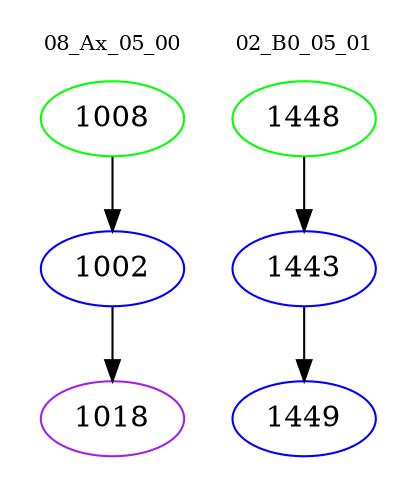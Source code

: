 digraph{
subgraph cluster_0 {
color = white
label = "08_Ax_05_00";
fontsize=10;
T0_1008 [label="1008", color="green"]
T0_1008 -> T0_1002 [color="black"]
T0_1002 [label="1002", color="blue"]
T0_1002 -> T0_1018 [color="black"]
T0_1018 [label="1018", color="purple"]
}
subgraph cluster_1 {
color = white
label = "02_B0_05_01";
fontsize=10;
T1_1448 [label="1448", color="green"]
T1_1448 -> T1_1443 [color="black"]
T1_1443 [label="1443", color="blue"]
T1_1443 -> T1_1449 [color="black"]
T1_1449 [label="1449", color="blue"]
}
}
